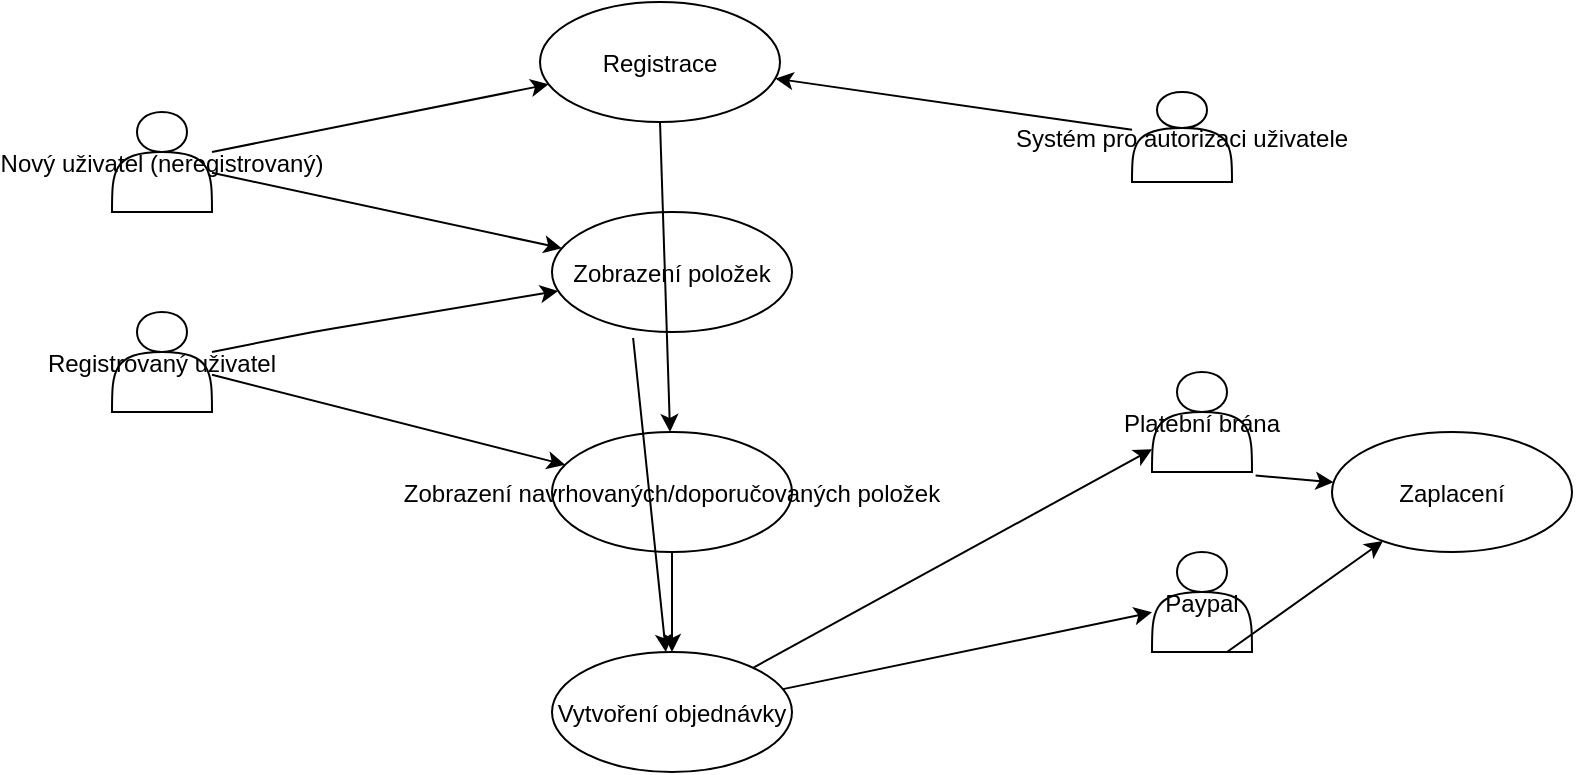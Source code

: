 <mxfile version="24.4.9" type="github">
  <diagram name="Use Case Diagram" id="VrfdbUfTS1v5BxtSnHWm">
    <mxGraphModel dx="1242" dy="665" grid="1" gridSize="10" guides="1" tooltips="1" connect="1" arrows="1" fold="1" page="1" pageScale="1" pageWidth="827" pageHeight="1169" math="0" shadow="0">
      <root>
        <mxCell id="0" />
        <mxCell id="1" parent="0" />
        <mxCell id="W2CVxHuPll6AkNbdR43H-1" value="Nový uživatel (neregistrovaný)" style="shape=actor" vertex="1" parent="1">
          <mxGeometry x="80" y="60" width="50" height="50" as="geometry" />
        </mxCell>
        <mxCell id="W2CVxHuPll6AkNbdR43H-2" value="Registrovaný uživatel" style="shape=actor" vertex="1" parent="1">
          <mxGeometry x="80" y="160" width="50" height="50" as="geometry" />
        </mxCell>
        <mxCell id="W2CVxHuPll6AkNbdR43H-3" value="Systém pro autorizaci uživatele" style="shape=actor" vertex="1" parent="1">
          <mxGeometry x="590" y="50" width="50" height="45" as="geometry" />
        </mxCell>
        <mxCell id="W2CVxHuPll6AkNbdR43H-4" value="Platební brána" style="shape=actor" vertex="1" parent="1">
          <mxGeometry x="600" y="190" width="50" height="50" as="geometry" />
        </mxCell>
        <mxCell id="W2CVxHuPll6AkNbdR43H-5" value="Paypal" style="shape=actor" vertex="1" parent="1">
          <mxGeometry x="600" y="280" width="50" height="50" as="geometry" />
        </mxCell>
        <mxCell id="W2CVxHuPll6AkNbdR43H-6" value="Zobrazení položek" style="ellipse" vertex="1" parent="1">
          <mxGeometry x="300" y="110" width="120" height="60" as="geometry" />
        </mxCell>
        <mxCell id="W2CVxHuPll6AkNbdR43H-7" value="Zobrazení navrhovaných/doporučovaných položek" style="ellipse" vertex="1" parent="1">
          <mxGeometry x="300" y="220" width="120" height="60" as="geometry" />
        </mxCell>
        <mxCell id="W2CVxHuPll6AkNbdR43H-8" value="Vytvoření objednávky" style="ellipse" vertex="1" parent="1">
          <mxGeometry x="300" y="330" width="120" height="60" as="geometry" />
        </mxCell>
        <mxCell id="W2CVxHuPll6AkNbdR43H-9" value="Zaplacení" style="ellipse" vertex="1" parent="1">
          <mxGeometry x="690" y="220" width="120" height="60" as="geometry" />
        </mxCell>
        <mxCell id="W2CVxHuPll6AkNbdR43H-10" value="Registrace" style="ellipse" vertex="1" parent="1">
          <mxGeometry x="294" y="5" width="120" height="60" as="geometry" />
        </mxCell>
        <mxCell id="W2CVxHuPll6AkNbdR43H-11" edge="1" parent="1" source="W2CVxHuPll6AkNbdR43H-1" target="W2CVxHuPll6AkNbdR43H-6">
          <mxGeometry relative="1" as="geometry" />
        </mxCell>
        <mxCell id="W2CVxHuPll6AkNbdR43H-12" edge="1" parent="1" source="W2CVxHuPll6AkNbdR43H-1" target="W2CVxHuPll6AkNbdR43H-10">
          <mxGeometry relative="1" as="geometry" />
        </mxCell>
        <mxCell id="W2CVxHuPll6AkNbdR43H-13" edge="1" parent="1" source="W2CVxHuPll6AkNbdR43H-2" target="W2CVxHuPll6AkNbdR43H-6">
          <mxGeometry relative="1" as="geometry">
            <Array as="points">
              <mxPoint x="180" y="170" />
            </Array>
          </mxGeometry>
        </mxCell>
        <mxCell id="W2CVxHuPll6AkNbdR43H-14" edge="1" parent="1" source="W2CVxHuPll6AkNbdR43H-2" target="W2CVxHuPll6AkNbdR43H-7">
          <mxGeometry relative="1" as="geometry" />
        </mxCell>
        <mxCell id="W2CVxHuPll6AkNbdR43H-15" style="exitX=0.5;exitY=1;exitDx=0;exitDy=0;" edge="1" parent="1" source="W2CVxHuPll6AkNbdR43H-7" target="W2CVxHuPll6AkNbdR43H-8">
          <mxGeometry relative="1" as="geometry" />
        </mxCell>
        <mxCell id="W2CVxHuPll6AkNbdR43H-17" edge="1" parent="1" source="W2CVxHuPll6AkNbdR43H-8" target="W2CVxHuPll6AkNbdR43H-4">
          <mxGeometry relative="1" as="geometry" />
        </mxCell>
        <mxCell id="W2CVxHuPll6AkNbdR43H-18" edge="1" parent="1" source="W2CVxHuPll6AkNbdR43H-8" target="W2CVxHuPll6AkNbdR43H-5">
          <mxGeometry relative="1" as="geometry" />
        </mxCell>
        <mxCell id="W2CVxHuPll6AkNbdR43H-19" edge="1" parent="1" source="W2CVxHuPll6AkNbdR43H-3" target="W2CVxHuPll6AkNbdR43H-10">
          <mxGeometry relative="1" as="geometry" />
        </mxCell>
        <mxCell id="W2CVxHuPll6AkNbdR43H-22" value="" style="endArrow=classic;html=1;rounded=0;exitX=1.036;exitY=1.036;exitDx=0;exitDy=0;exitPerimeter=0;" edge="1" parent="1" source="W2CVxHuPll6AkNbdR43H-4" target="W2CVxHuPll6AkNbdR43H-9">
          <mxGeometry width="50" height="50" relative="1" as="geometry">
            <mxPoint x="330" y="370" as="sourcePoint" />
            <mxPoint x="726.8" y="350" as="targetPoint" />
          </mxGeometry>
        </mxCell>
        <mxCell id="W2CVxHuPll6AkNbdR43H-23" value="" style="endArrow=classic;html=1;rounded=0;exitX=0.75;exitY=1;exitDx=0;exitDy=0;" edge="1" parent="1" source="W2CVxHuPll6AkNbdR43H-5" target="W2CVxHuPll6AkNbdR43H-9">
          <mxGeometry width="50" height="50" relative="1" as="geometry">
            <mxPoint x="620" y="350" as="sourcePoint" />
            <mxPoint x="570" y="320" as="targetPoint" />
          </mxGeometry>
        </mxCell>
        <mxCell id="W2CVxHuPll6AkNbdR43H-24" value="" style="endArrow=classic;html=1;rounded=0;exitX=0.338;exitY=1.05;exitDx=0;exitDy=0;exitPerimeter=0;" edge="1" parent="1" source="W2CVxHuPll6AkNbdR43H-6" target="W2CVxHuPll6AkNbdR43H-8">
          <mxGeometry width="50" height="50" relative="1" as="geometry">
            <mxPoint x="350" y="370" as="sourcePoint" />
            <mxPoint x="400" y="320" as="targetPoint" />
          </mxGeometry>
        </mxCell>
        <mxCell id="W2CVxHuPll6AkNbdR43H-25" value="" style="endArrow=classic;html=1;rounded=0;exitX=0.5;exitY=1;exitDx=0;exitDy=0;" edge="1" parent="1" source="W2CVxHuPll6AkNbdR43H-10" target="W2CVxHuPll6AkNbdR43H-7">
          <mxGeometry width="50" height="50" relative="1" as="geometry">
            <mxPoint x="350" y="370" as="sourcePoint" />
            <mxPoint x="400" y="320" as="targetPoint" />
          </mxGeometry>
        </mxCell>
      </root>
    </mxGraphModel>
  </diagram>
</mxfile>
